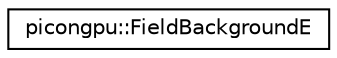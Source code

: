 digraph "Graphical Class Hierarchy"
{
 // LATEX_PDF_SIZE
  edge [fontname="Helvetica",fontsize="10",labelfontname="Helvetica",labelfontsize="10"];
  node [fontname="Helvetica",fontsize="10",shape=record];
  rankdir="LR";
  Node0 [label="picongpu::FieldBackgroundE",height=0.2,width=0.4,color="black", fillcolor="white", style="filled",URL="$classpicongpu_1_1_field_background_e.html",tooltip=" "];
}
